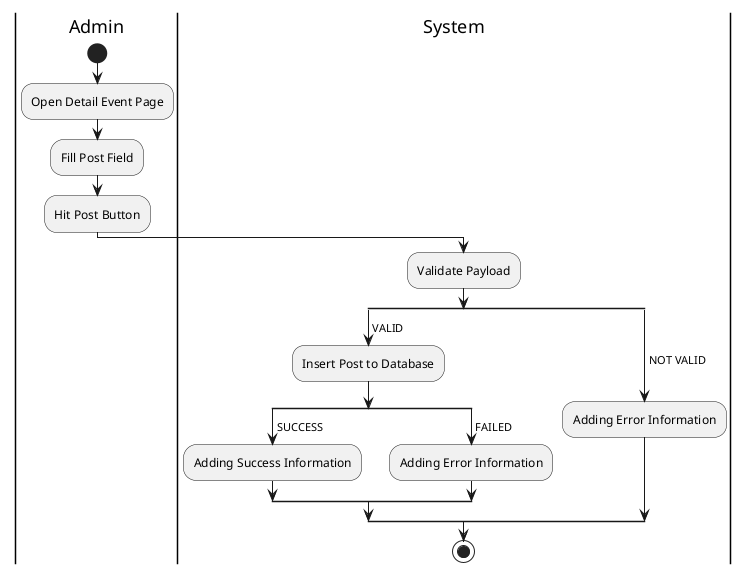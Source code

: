 @startuml PostComment_Admin

skinparam ConditionEndStyle hline
skinparam conditionStyle diamond
skinparam Monochrome true
skinparam Shadowing false

|Admin|
start
:Open Detail Event Page;

|Admin|
:Fill Post Field;
:Hit Post Button;

|System|
:Validate Payload;
split
    -> VALID;
    :Insert Post to Database;
    split
        -> SUCCESS;
        :Adding Success Information;
    split again
        -> FAILED;
        :Adding Error Information;
    end split
split again
    -> NOT VALID;
    :Adding Error Information;
end split
stop

@enduml